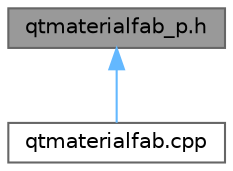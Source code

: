 digraph "qtmaterialfab_p.h"
{
 // LATEX_PDF_SIZE
  bgcolor="transparent";
  edge [fontname=Helvetica,fontsize=10,labelfontname=Helvetica,labelfontsize=10];
  node [fontname=Helvetica,fontsize=10,shape=box,height=0.2,width=0.4];
  Node1 [id="Node000001",label="qtmaterialfab_p.h",height=0.2,width=0.4,color="gray40", fillcolor="grey60", style="filled", fontcolor="black",tooltip="定义 QtMaterialFloatingActionButtonPrivate 类，提供 QtMaterialFloatingActionButton 的私有实现"];
  Node1 -> Node2 [id="edge1_Node000001_Node000002",dir="back",color="steelblue1",style="solid",tooltip=" "];
  Node2 [id="Node000002",label="qtmaterialfab.cpp",height=0.2,width=0.4,color="grey40", fillcolor="white", style="filled",URL="$qtmaterialfab_8cpp.html",tooltip="实现 QtMaterialFloatingActionButton 类，提供 Material Design 浮动动作按钮"];
}
